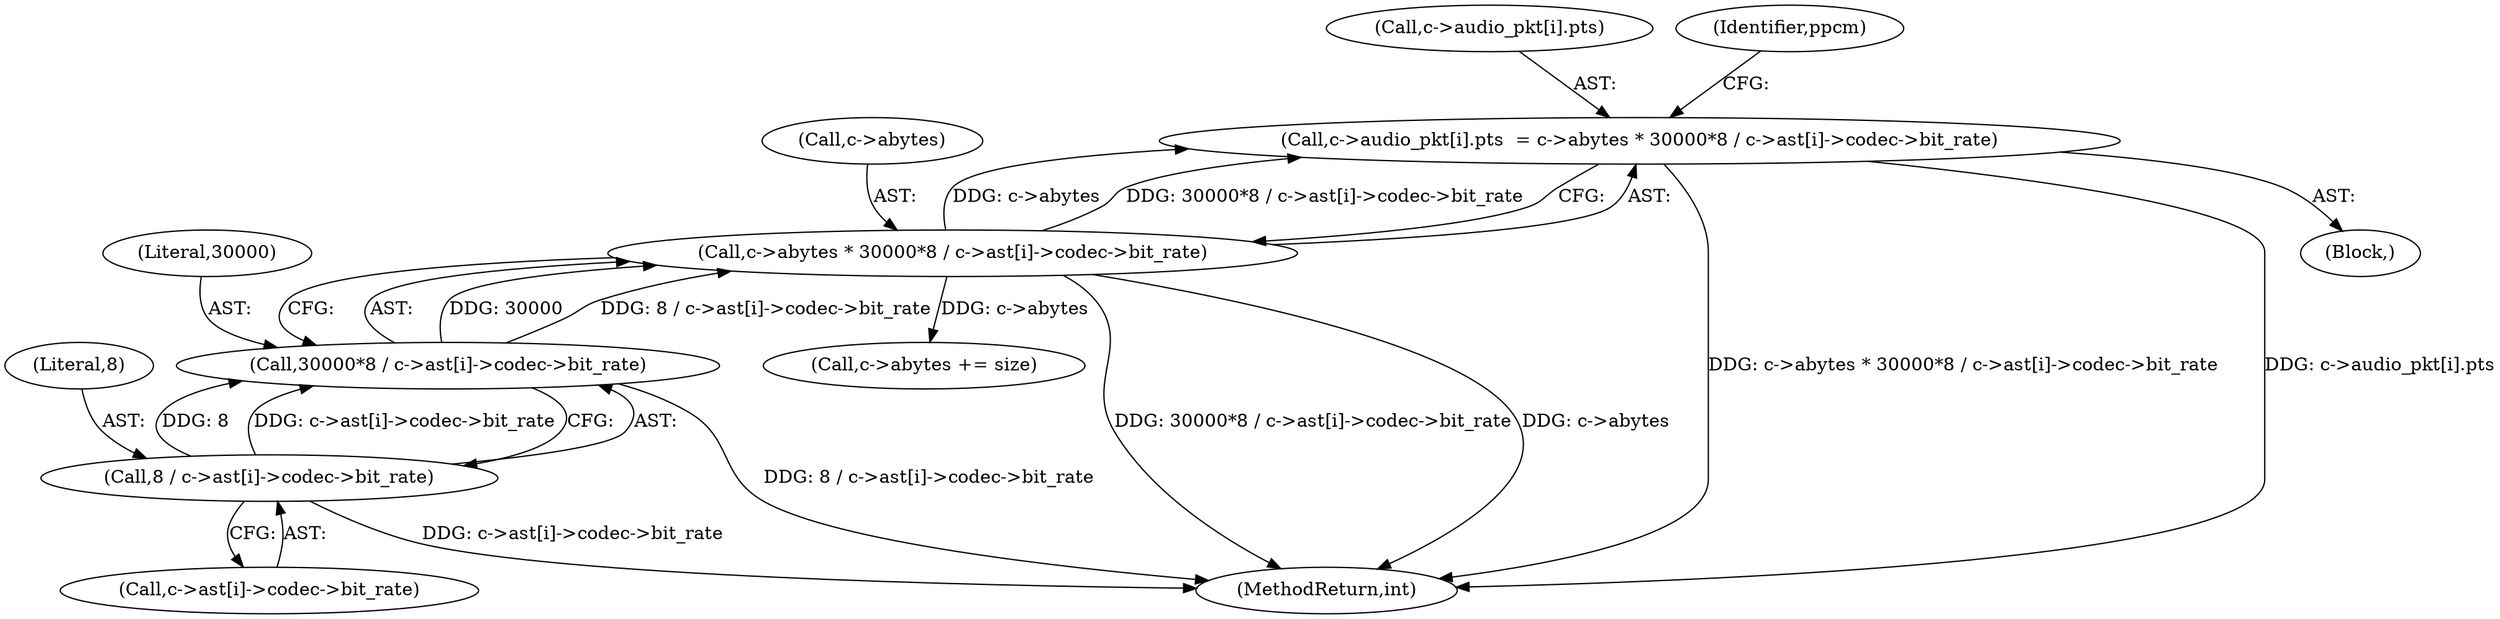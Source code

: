 digraph "0_libav_5a396bb3a66a61a68b80f2369d0249729bf85e04@array" {
"1000169" [label="(Call,c->audio_pkt[i].pts  = c->abytes * 30000*8 / c->ast[i]->codec->bit_rate)"];
"1000177" [label="(Call,c->abytes * 30000*8 / c->ast[i]->codec->bit_rate)"];
"1000181" [label="(Call,30000*8 / c->ast[i]->codec->bit_rate)"];
"1000183" [label="(Call,8 / c->ast[i]->codec->bit_rate)"];
"1000184" [label="(Literal,8)"];
"1000178" [label="(Call,c->abytes)"];
"1000177" [label="(Call,c->abytes * 30000*8 / c->ast[i]->codec->bit_rate)"];
"1000159" [label="(Block,)"];
"1000183" [label="(Call,8 / c->ast[i]->codec->bit_rate)"];
"1000261" [label="(MethodReturn,int)"];
"1000170" [label="(Call,c->audio_pkt[i].pts)"];
"1000185" [label="(Call,c->ast[i]->codec->bit_rate)"];
"1000181" [label="(Call,30000*8 / c->ast[i]->codec->bit_rate)"];
"1000182" [label="(Literal,30000)"];
"1000256" [label="(Call,c->abytes += size)"];
"1000169" [label="(Call,c->audio_pkt[i].pts  = c->abytes * 30000*8 / c->ast[i]->codec->bit_rate)"];
"1000196" [label="(Identifier,ppcm)"];
"1000169" -> "1000159"  [label="AST: "];
"1000169" -> "1000177"  [label="CFG: "];
"1000170" -> "1000169"  [label="AST: "];
"1000177" -> "1000169"  [label="AST: "];
"1000196" -> "1000169"  [label="CFG: "];
"1000169" -> "1000261"  [label="DDG: c->abytes * 30000*8 / c->ast[i]->codec->bit_rate"];
"1000169" -> "1000261"  [label="DDG: c->audio_pkt[i].pts"];
"1000177" -> "1000169"  [label="DDG: c->abytes"];
"1000177" -> "1000169"  [label="DDG: 30000*8 / c->ast[i]->codec->bit_rate"];
"1000177" -> "1000181"  [label="CFG: "];
"1000178" -> "1000177"  [label="AST: "];
"1000181" -> "1000177"  [label="AST: "];
"1000177" -> "1000261"  [label="DDG: 30000*8 / c->ast[i]->codec->bit_rate"];
"1000177" -> "1000261"  [label="DDG: c->abytes"];
"1000181" -> "1000177"  [label="DDG: 30000"];
"1000181" -> "1000177"  [label="DDG: 8 / c->ast[i]->codec->bit_rate"];
"1000177" -> "1000256"  [label="DDG: c->abytes"];
"1000181" -> "1000183"  [label="CFG: "];
"1000182" -> "1000181"  [label="AST: "];
"1000183" -> "1000181"  [label="AST: "];
"1000181" -> "1000261"  [label="DDG: 8 / c->ast[i]->codec->bit_rate"];
"1000183" -> "1000181"  [label="DDG: 8"];
"1000183" -> "1000181"  [label="DDG: c->ast[i]->codec->bit_rate"];
"1000183" -> "1000185"  [label="CFG: "];
"1000184" -> "1000183"  [label="AST: "];
"1000185" -> "1000183"  [label="AST: "];
"1000183" -> "1000261"  [label="DDG: c->ast[i]->codec->bit_rate"];
}

